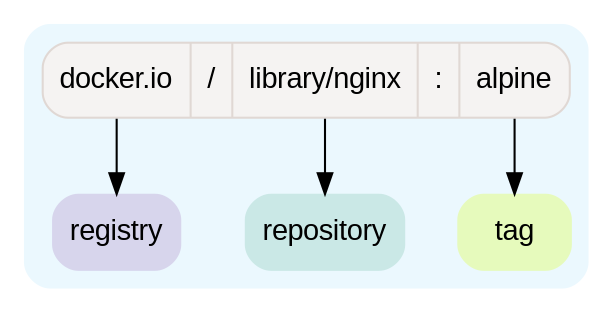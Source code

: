 # To generate the image used, run the following command
# dot -Tpng -o static/img/concepts/reference/by_tag.png docs/concepts/reference_by_tag.dot
digraph G {
	graph [
        dpi=600
		fontname = "Helvetica,Arial,sans-serif"
	]
	node [shape=record style="rounded,filled" fontname="Arial"]
	edge []
    subgraph cluster1
    {
		color="#ebf8fe"
		style="rounded,filled"
        ref:f0 -> registry 
        ref:f1 -> repository
        ref:f2 -> tag
        ref [label="<f0>docker.io|/|<f1>library/nginx|:|<f2>alpine", fillcolor="#f5f3f2", color="#e0d8d4" ];

        registry [color="#d7d5ec"  ]
        repository [color="#cae8e6"]
        tag [label="tag" color="#e6fabc"]
		
    }
}

